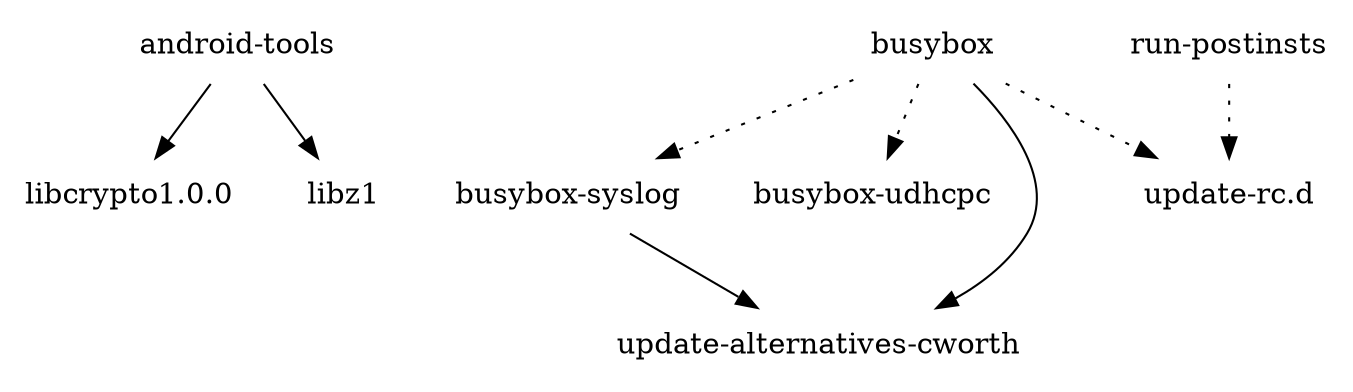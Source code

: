 digraph depends {
    node [shape=plaintext]
"android-tools" -> "libcrypto1.0.0";
"android-tools" -> "libz1";
"busybox" -> "busybox-syslog" [style=dotted];
"busybox" -> "busybox-udhcpc" [style=dotted];
"busybox" -> "update-alternatives-cworth";
"busybox" -> "update-rc.d" [style=dotted];
"busybox-syslog" -> "update-alternatives-cworth";
"run-postinsts" -> "update-rc.d" [style=dotted];
}
